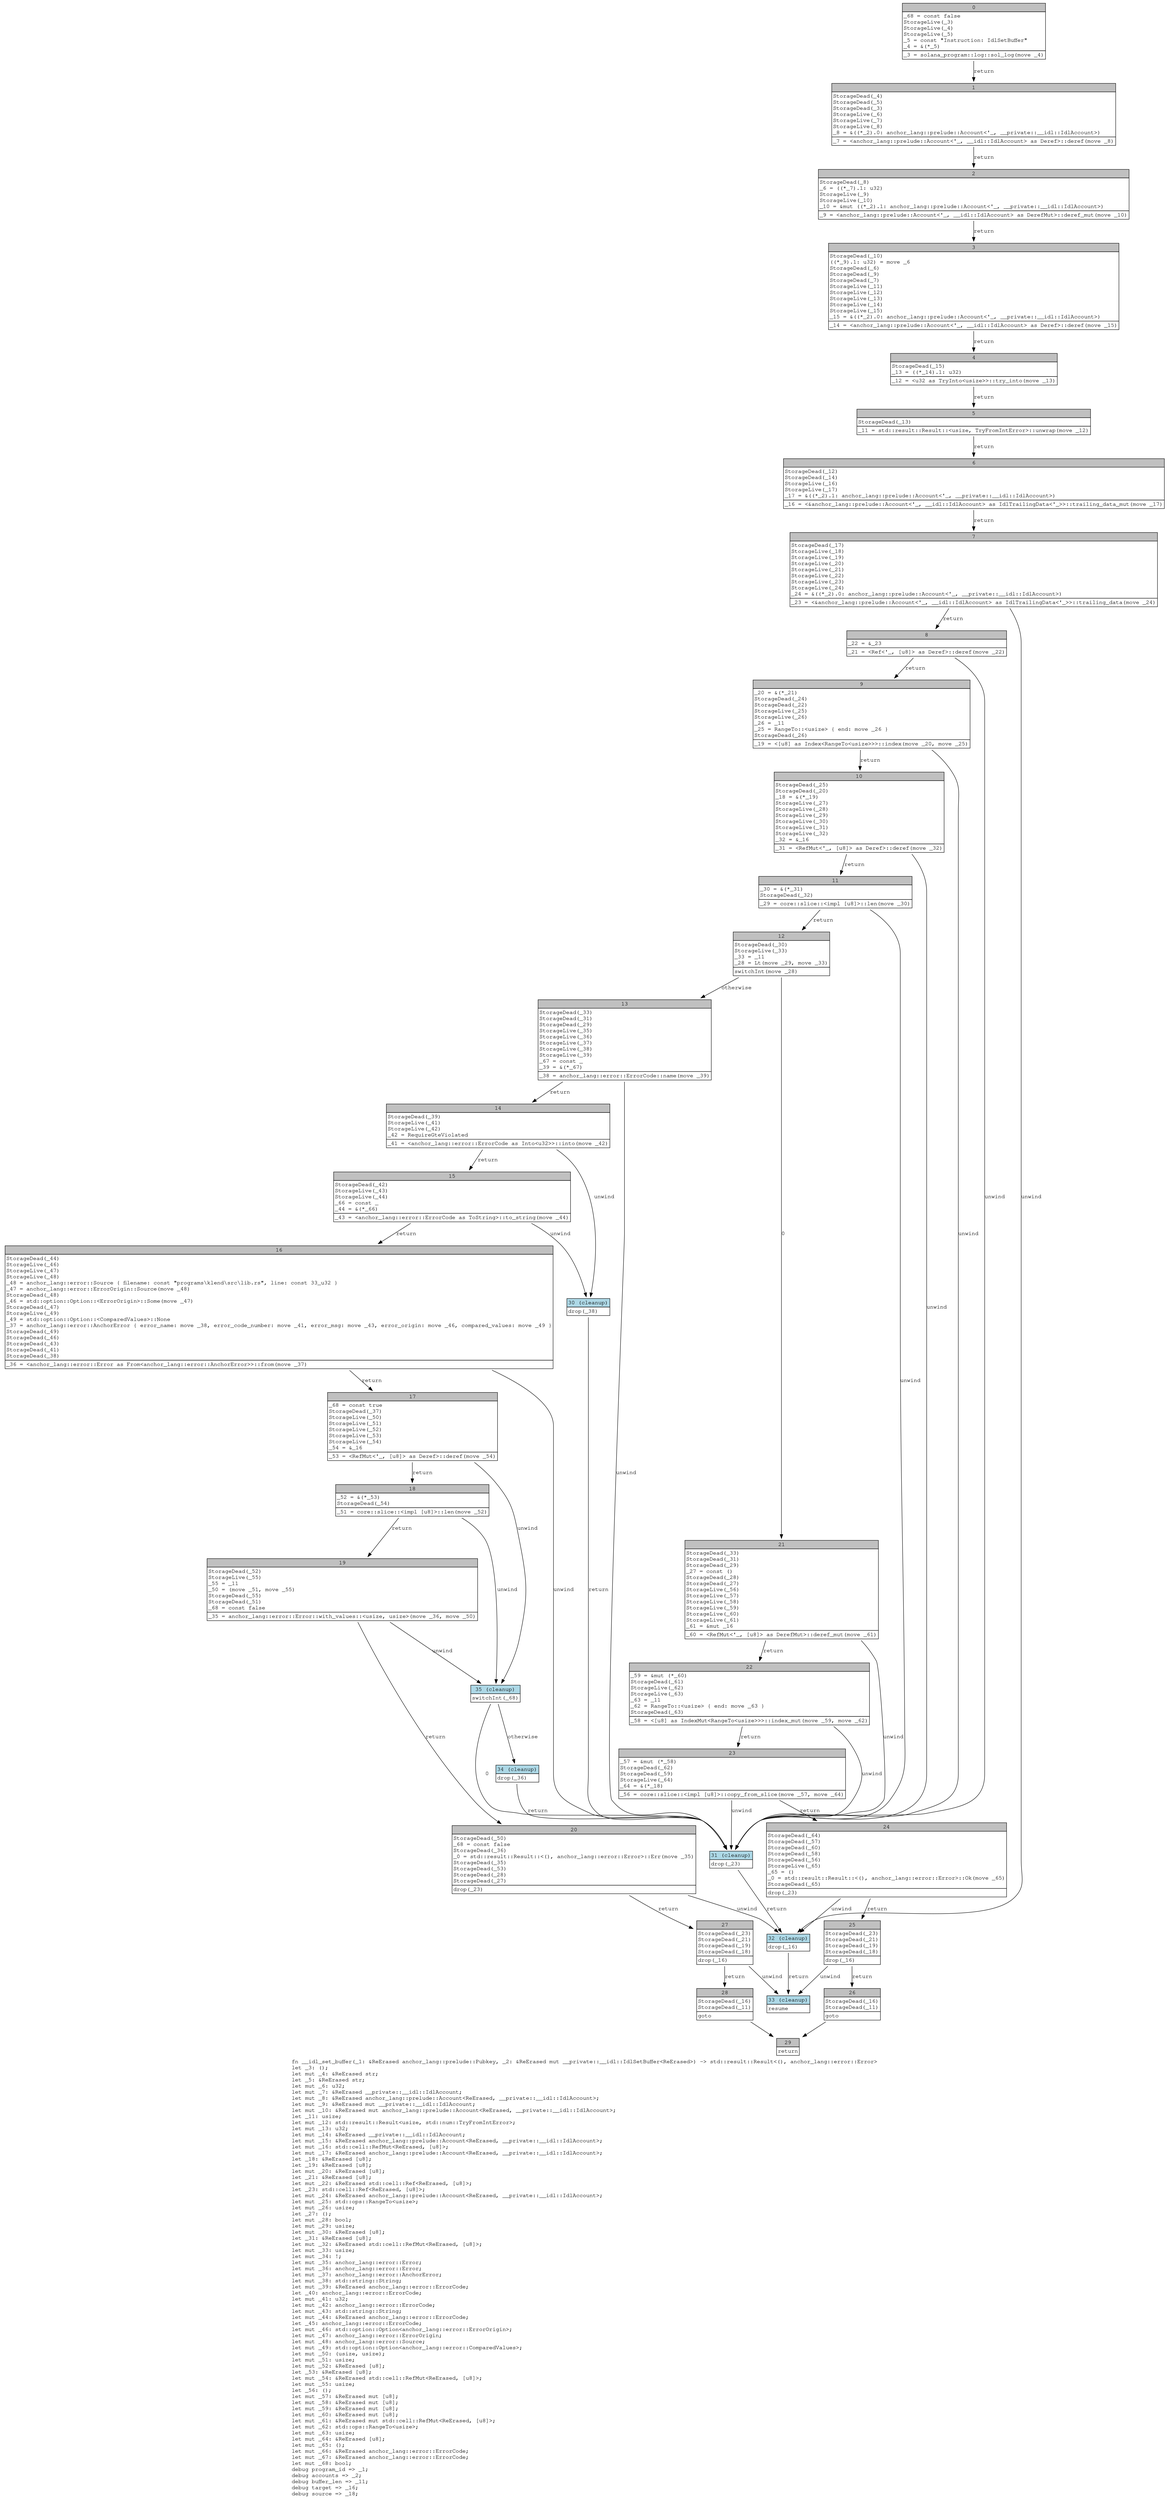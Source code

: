 digraph Mir_0_12493 {
    graph [fontname="Courier, monospace"];
    node [fontname="Courier, monospace"];
    edge [fontname="Courier, monospace"];
    label=<fn __idl_set_buffer(_1: &amp;ReErased anchor_lang::prelude::Pubkey, _2: &amp;ReErased mut __private::__idl::IdlSetBuffer&lt;ReErased&gt;) -&gt; std::result::Result&lt;(), anchor_lang::error::Error&gt;<br align="left"/>let _3: ();<br align="left"/>let mut _4: &amp;ReErased str;<br align="left"/>let _5: &amp;ReErased str;<br align="left"/>let mut _6: u32;<br align="left"/>let mut _7: &amp;ReErased __private::__idl::IdlAccount;<br align="left"/>let mut _8: &amp;ReErased anchor_lang::prelude::Account&lt;ReErased, __private::__idl::IdlAccount&gt;;<br align="left"/>let mut _9: &amp;ReErased mut __private::__idl::IdlAccount;<br align="left"/>let mut _10: &amp;ReErased mut anchor_lang::prelude::Account&lt;ReErased, __private::__idl::IdlAccount&gt;;<br align="left"/>let _11: usize;<br align="left"/>let mut _12: std::result::Result&lt;usize, std::num::TryFromIntError&gt;;<br align="left"/>let mut _13: u32;<br align="left"/>let mut _14: &amp;ReErased __private::__idl::IdlAccount;<br align="left"/>let mut _15: &amp;ReErased anchor_lang::prelude::Account&lt;ReErased, __private::__idl::IdlAccount&gt;;<br align="left"/>let mut _16: std::cell::RefMut&lt;ReErased, [u8]&gt;;<br align="left"/>let mut _17: &amp;ReErased anchor_lang::prelude::Account&lt;ReErased, __private::__idl::IdlAccount&gt;;<br align="left"/>let _18: &amp;ReErased [u8];<br align="left"/>let _19: &amp;ReErased [u8];<br align="left"/>let mut _20: &amp;ReErased [u8];<br align="left"/>let _21: &amp;ReErased [u8];<br align="left"/>let mut _22: &amp;ReErased std::cell::Ref&lt;ReErased, [u8]&gt;;<br align="left"/>let _23: std::cell::Ref&lt;ReErased, [u8]&gt;;<br align="left"/>let mut _24: &amp;ReErased anchor_lang::prelude::Account&lt;ReErased, __private::__idl::IdlAccount&gt;;<br align="left"/>let mut _25: std::ops::RangeTo&lt;usize&gt;;<br align="left"/>let mut _26: usize;<br align="left"/>let _27: ();<br align="left"/>let mut _28: bool;<br align="left"/>let mut _29: usize;<br align="left"/>let mut _30: &amp;ReErased [u8];<br align="left"/>let _31: &amp;ReErased [u8];<br align="left"/>let mut _32: &amp;ReErased std::cell::RefMut&lt;ReErased, [u8]&gt;;<br align="left"/>let mut _33: usize;<br align="left"/>let mut _34: !;<br align="left"/>let mut _35: anchor_lang::error::Error;<br align="left"/>let mut _36: anchor_lang::error::Error;<br align="left"/>let mut _37: anchor_lang::error::AnchorError;<br align="left"/>let mut _38: std::string::String;<br align="left"/>let mut _39: &amp;ReErased anchor_lang::error::ErrorCode;<br align="left"/>let _40: anchor_lang::error::ErrorCode;<br align="left"/>let mut _41: u32;<br align="left"/>let mut _42: anchor_lang::error::ErrorCode;<br align="left"/>let mut _43: std::string::String;<br align="left"/>let mut _44: &amp;ReErased anchor_lang::error::ErrorCode;<br align="left"/>let _45: anchor_lang::error::ErrorCode;<br align="left"/>let mut _46: std::option::Option&lt;anchor_lang::error::ErrorOrigin&gt;;<br align="left"/>let mut _47: anchor_lang::error::ErrorOrigin;<br align="left"/>let mut _48: anchor_lang::error::Source;<br align="left"/>let mut _49: std::option::Option&lt;anchor_lang::error::ComparedValues&gt;;<br align="left"/>let mut _50: (usize, usize);<br align="left"/>let mut _51: usize;<br align="left"/>let mut _52: &amp;ReErased [u8];<br align="left"/>let _53: &amp;ReErased [u8];<br align="left"/>let mut _54: &amp;ReErased std::cell::RefMut&lt;ReErased, [u8]&gt;;<br align="left"/>let mut _55: usize;<br align="left"/>let _56: ();<br align="left"/>let mut _57: &amp;ReErased mut [u8];<br align="left"/>let mut _58: &amp;ReErased mut [u8];<br align="left"/>let mut _59: &amp;ReErased mut [u8];<br align="left"/>let mut _60: &amp;ReErased mut [u8];<br align="left"/>let mut _61: &amp;ReErased mut std::cell::RefMut&lt;ReErased, [u8]&gt;;<br align="left"/>let mut _62: std::ops::RangeTo&lt;usize&gt;;<br align="left"/>let mut _63: usize;<br align="left"/>let mut _64: &amp;ReErased [u8];<br align="left"/>let mut _65: ();<br align="left"/>let mut _66: &amp;ReErased anchor_lang::error::ErrorCode;<br align="left"/>let mut _67: &amp;ReErased anchor_lang::error::ErrorCode;<br align="left"/>let mut _68: bool;<br align="left"/>debug program_id =&gt; _1;<br align="left"/>debug accounts =&gt; _2;<br align="left"/>debug buffer_len =&gt; _11;<br align="left"/>debug target =&gt; _16;<br align="left"/>debug source =&gt; _18;<br align="left"/>>;
    bb0__0_12493 [shape="none", label=<<table border="0" cellborder="1" cellspacing="0"><tr><td bgcolor="gray" align="center" colspan="1">0</td></tr><tr><td align="left" balign="left">_68 = const false<br/>StorageLive(_3)<br/>StorageLive(_4)<br/>StorageLive(_5)<br/>_5 = const &quot;Instruction: IdlSetBuffer&quot;<br/>_4 = &amp;(*_5)<br/></td></tr><tr><td align="left">_3 = solana_program::log::sol_log(move _4)</td></tr></table>>];
    bb1__0_12493 [shape="none", label=<<table border="0" cellborder="1" cellspacing="0"><tr><td bgcolor="gray" align="center" colspan="1">1</td></tr><tr><td align="left" balign="left">StorageDead(_4)<br/>StorageDead(_5)<br/>StorageDead(_3)<br/>StorageLive(_6)<br/>StorageLive(_7)<br/>StorageLive(_8)<br/>_8 = &amp;((*_2).0: anchor_lang::prelude::Account&lt;'_, __private::__idl::IdlAccount&gt;)<br/></td></tr><tr><td align="left">_7 = &lt;anchor_lang::prelude::Account&lt;'_, __idl::IdlAccount&gt; as Deref&gt;::deref(move _8)</td></tr></table>>];
    bb2__0_12493 [shape="none", label=<<table border="0" cellborder="1" cellspacing="0"><tr><td bgcolor="gray" align="center" colspan="1">2</td></tr><tr><td align="left" balign="left">StorageDead(_8)<br/>_6 = ((*_7).1: u32)<br/>StorageLive(_9)<br/>StorageLive(_10)<br/>_10 = &amp;mut ((*_2).1: anchor_lang::prelude::Account&lt;'_, __private::__idl::IdlAccount&gt;)<br/></td></tr><tr><td align="left">_9 = &lt;anchor_lang::prelude::Account&lt;'_, __idl::IdlAccount&gt; as DerefMut&gt;::deref_mut(move _10)</td></tr></table>>];
    bb3__0_12493 [shape="none", label=<<table border="0" cellborder="1" cellspacing="0"><tr><td bgcolor="gray" align="center" colspan="1">3</td></tr><tr><td align="left" balign="left">StorageDead(_10)<br/>((*_9).1: u32) = move _6<br/>StorageDead(_6)<br/>StorageDead(_9)<br/>StorageDead(_7)<br/>StorageLive(_11)<br/>StorageLive(_12)<br/>StorageLive(_13)<br/>StorageLive(_14)<br/>StorageLive(_15)<br/>_15 = &amp;((*_2).0: anchor_lang::prelude::Account&lt;'_, __private::__idl::IdlAccount&gt;)<br/></td></tr><tr><td align="left">_14 = &lt;anchor_lang::prelude::Account&lt;'_, __idl::IdlAccount&gt; as Deref&gt;::deref(move _15)</td></tr></table>>];
    bb4__0_12493 [shape="none", label=<<table border="0" cellborder="1" cellspacing="0"><tr><td bgcolor="gray" align="center" colspan="1">4</td></tr><tr><td align="left" balign="left">StorageDead(_15)<br/>_13 = ((*_14).1: u32)<br/></td></tr><tr><td align="left">_12 = &lt;u32 as TryInto&lt;usize&gt;&gt;::try_into(move _13)</td></tr></table>>];
    bb5__0_12493 [shape="none", label=<<table border="0" cellborder="1" cellspacing="0"><tr><td bgcolor="gray" align="center" colspan="1">5</td></tr><tr><td align="left" balign="left">StorageDead(_13)<br/></td></tr><tr><td align="left">_11 = std::result::Result::&lt;usize, TryFromIntError&gt;::unwrap(move _12)</td></tr></table>>];
    bb6__0_12493 [shape="none", label=<<table border="0" cellborder="1" cellspacing="0"><tr><td bgcolor="gray" align="center" colspan="1">6</td></tr><tr><td align="left" balign="left">StorageDead(_12)<br/>StorageDead(_14)<br/>StorageLive(_16)<br/>StorageLive(_17)<br/>_17 = &amp;((*_2).1: anchor_lang::prelude::Account&lt;'_, __private::__idl::IdlAccount&gt;)<br/></td></tr><tr><td align="left">_16 = &lt;&amp;anchor_lang::prelude::Account&lt;'_, __idl::IdlAccount&gt; as IdlTrailingData&lt;'_&gt;&gt;::trailing_data_mut(move _17)</td></tr></table>>];
    bb7__0_12493 [shape="none", label=<<table border="0" cellborder="1" cellspacing="0"><tr><td bgcolor="gray" align="center" colspan="1">7</td></tr><tr><td align="left" balign="left">StorageDead(_17)<br/>StorageLive(_18)<br/>StorageLive(_19)<br/>StorageLive(_20)<br/>StorageLive(_21)<br/>StorageLive(_22)<br/>StorageLive(_23)<br/>StorageLive(_24)<br/>_24 = &amp;((*_2).0: anchor_lang::prelude::Account&lt;'_, __private::__idl::IdlAccount&gt;)<br/></td></tr><tr><td align="left">_23 = &lt;&amp;anchor_lang::prelude::Account&lt;'_, __idl::IdlAccount&gt; as IdlTrailingData&lt;'_&gt;&gt;::trailing_data(move _24)</td></tr></table>>];
    bb8__0_12493 [shape="none", label=<<table border="0" cellborder="1" cellspacing="0"><tr><td bgcolor="gray" align="center" colspan="1">8</td></tr><tr><td align="left" balign="left">_22 = &amp;_23<br/></td></tr><tr><td align="left">_21 = &lt;Ref&lt;'_, [u8]&gt; as Deref&gt;::deref(move _22)</td></tr></table>>];
    bb9__0_12493 [shape="none", label=<<table border="0" cellborder="1" cellspacing="0"><tr><td bgcolor="gray" align="center" colspan="1">9</td></tr><tr><td align="left" balign="left">_20 = &amp;(*_21)<br/>StorageDead(_24)<br/>StorageDead(_22)<br/>StorageLive(_25)<br/>StorageLive(_26)<br/>_26 = _11<br/>_25 = RangeTo::&lt;usize&gt; { end: move _26 }<br/>StorageDead(_26)<br/></td></tr><tr><td align="left">_19 = &lt;[u8] as Index&lt;RangeTo&lt;usize&gt;&gt;&gt;::index(move _20, move _25)</td></tr></table>>];
    bb10__0_12493 [shape="none", label=<<table border="0" cellborder="1" cellspacing="0"><tr><td bgcolor="gray" align="center" colspan="1">10</td></tr><tr><td align="left" balign="left">StorageDead(_25)<br/>StorageDead(_20)<br/>_18 = &amp;(*_19)<br/>StorageLive(_27)<br/>StorageLive(_28)<br/>StorageLive(_29)<br/>StorageLive(_30)<br/>StorageLive(_31)<br/>StorageLive(_32)<br/>_32 = &amp;_16<br/></td></tr><tr><td align="left">_31 = &lt;RefMut&lt;'_, [u8]&gt; as Deref&gt;::deref(move _32)</td></tr></table>>];
    bb11__0_12493 [shape="none", label=<<table border="0" cellborder="1" cellspacing="0"><tr><td bgcolor="gray" align="center" colspan="1">11</td></tr><tr><td align="left" balign="left">_30 = &amp;(*_31)<br/>StorageDead(_32)<br/></td></tr><tr><td align="left">_29 = core::slice::&lt;impl [u8]&gt;::len(move _30)</td></tr></table>>];
    bb12__0_12493 [shape="none", label=<<table border="0" cellborder="1" cellspacing="0"><tr><td bgcolor="gray" align="center" colspan="1">12</td></tr><tr><td align="left" balign="left">StorageDead(_30)<br/>StorageLive(_33)<br/>_33 = _11<br/>_28 = Lt(move _29, move _33)<br/></td></tr><tr><td align="left">switchInt(move _28)</td></tr></table>>];
    bb13__0_12493 [shape="none", label=<<table border="0" cellborder="1" cellspacing="0"><tr><td bgcolor="gray" align="center" colspan="1">13</td></tr><tr><td align="left" balign="left">StorageDead(_33)<br/>StorageDead(_31)<br/>StorageDead(_29)<br/>StorageLive(_35)<br/>StorageLive(_36)<br/>StorageLive(_37)<br/>StorageLive(_38)<br/>StorageLive(_39)<br/>_67 = const _<br/>_39 = &amp;(*_67)<br/></td></tr><tr><td align="left">_38 = anchor_lang::error::ErrorCode::name(move _39)</td></tr></table>>];
    bb14__0_12493 [shape="none", label=<<table border="0" cellborder="1" cellspacing="0"><tr><td bgcolor="gray" align="center" colspan="1">14</td></tr><tr><td align="left" balign="left">StorageDead(_39)<br/>StorageLive(_41)<br/>StorageLive(_42)<br/>_42 = RequireGteViolated<br/></td></tr><tr><td align="left">_41 = &lt;anchor_lang::error::ErrorCode as Into&lt;u32&gt;&gt;::into(move _42)</td></tr></table>>];
    bb15__0_12493 [shape="none", label=<<table border="0" cellborder="1" cellspacing="0"><tr><td bgcolor="gray" align="center" colspan="1">15</td></tr><tr><td align="left" balign="left">StorageDead(_42)<br/>StorageLive(_43)<br/>StorageLive(_44)<br/>_66 = const _<br/>_44 = &amp;(*_66)<br/></td></tr><tr><td align="left">_43 = &lt;anchor_lang::error::ErrorCode as ToString&gt;::to_string(move _44)</td></tr></table>>];
    bb16__0_12493 [shape="none", label=<<table border="0" cellborder="1" cellspacing="0"><tr><td bgcolor="gray" align="center" colspan="1">16</td></tr><tr><td align="left" balign="left">StorageDead(_44)<br/>StorageLive(_46)<br/>StorageLive(_47)<br/>StorageLive(_48)<br/>_48 = anchor_lang::error::Source { filename: const &quot;programs\\klend\\src\\lib.rs&quot;, line: const 33_u32 }<br/>_47 = anchor_lang::error::ErrorOrigin::Source(move _48)<br/>StorageDead(_48)<br/>_46 = std::option::Option::&lt;ErrorOrigin&gt;::Some(move _47)<br/>StorageDead(_47)<br/>StorageLive(_49)<br/>_49 = std::option::Option::&lt;ComparedValues&gt;::None<br/>_37 = anchor_lang::error::AnchorError { error_name: move _38, error_code_number: move _41, error_msg: move _43, error_origin: move _46, compared_values: move _49 }<br/>StorageDead(_49)<br/>StorageDead(_46)<br/>StorageDead(_43)<br/>StorageDead(_41)<br/>StorageDead(_38)<br/></td></tr><tr><td align="left">_36 = &lt;anchor_lang::error::Error as From&lt;anchor_lang::error::AnchorError&gt;&gt;::from(move _37)</td></tr></table>>];
    bb17__0_12493 [shape="none", label=<<table border="0" cellborder="1" cellspacing="0"><tr><td bgcolor="gray" align="center" colspan="1">17</td></tr><tr><td align="left" balign="left">_68 = const true<br/>StorageDead(_37)<br/>StorageLive(_50)<br/>StorageLive(_51)<br/>StorageLive(_52)<br/>StorageLive(_53)<br/>StorageLive(_54)<br/>_54 = &amp;_16<br/></td></tr><tr><td align="left">_53 = &lt;RefMut&lt;'_, [u8]&gt; as Deref&gt;::deref(move _54)</td></tr></table>>];
    bb18__0_12493 [shape="none", label=<<table border="0" cellborder="1" cellspacing="0"><tr><td bgcolor="gray" align="center" colspan="1">18</td></tr><tr><td align="left" balign="left">_52 = &amp;(*_53)<br/>StorageDead(_54)<br/></td></tr><tr><td align="left">_51 = core::slice::&lt;impl [u8]&gt;::len(move _52)</td></tr></table>>];
    bb19__0_12493 [shape="none", label=<<table border="0" cellborder="1" cellspacing="0"><tr><td bgcolor="gray" align="center" colspan="1">19</td></tr><tr><td align="left" balign="left">StorageDead(_52)<br/>StorageLive(_55)<br/>_55 = _11<br/>_50 = (move _51, move _55)<br/>StorageDead(_55)<br/>StorageDead(_51)<br/>_68 = const false<br/></td></tr><tr><td align="left">_35 = anchor_lang::error::Error::with_values::&lt;usize, usize&gt;(move _36, move _50)</td></tr></table>>];
    bb20__0_12493 [shape="none", label=<<table border="0" cellborder="1" cellspacing="0"><tr><td bgcolor="gray" align="center" colspan="1">20</td></tr><tr><td align="left" balign="left">StorageDead(_50)<br/>_68 = const false<br/>StorageDead(_36)<br/>_0 = std::result::Result::&lt;(), anchor_lang::error::Error&gt;::Err(move _35)<br/>StorageDead(_35)<br/>StorageDead(_53)<br/>StorageDead(_28)<br/>StorageDead(_27)<br/></td></tr><tr><td align="left">drop(_23)</td></tr></table>>];
    bb21__0_12493 [shape="none", label=<<table border="0" cellborder="1" cellspacing="0"><tr><td bgcolor="gray" align="center" colspan="1">21</td></tr><tr><td align="left" balign="left">StorageDead(_33)<br/>StorageDead(_31)<br/>StorageDead(_29)<br/>_27 = const ()<br/>StorageDead(_28)<br/>StorageDead(_27)<br/>StorageLive(_56)<br/>StorageLive(_57)<br/>StorageLive(_58)<br/>StorageLive(_59)<br/>StorageLive(_60)<br/>StorageLive(_61)<br/>_61 = &amp;mut _16<br/></td></tr><tr><td align="left">_60 = &lt;RefMut&lt;'_, [u8]&gt; as DerefMut&gt;::deref_mut(move _61)</td></tr></table>>];
    bb22__0_12493 [shape="none", label=<<table border="0" cellborder="1" cellspacing="0"><tr><td bgcolor="gray" align="center" colspan="1">22</td></tr><tr><td align="left" balign="left">_59 = &amp;mut (*_60)<br/>StorageDead(_61)<br/>StorageLive(_62)<br/>StorageLive(_63)<br/>_63 = _11<br/>_62 = RangeTo::&lt;usize&gt; { end: move _63 }<br/>StorageDead(_63)<br/></td></tr><tr><td align="left">_58 = &lt;[u8] as IndexMut&lt;RangeTo&lt;usize&gt;&gt;&gt;::index_mut(move _59, move _62)</td></tr></table>>];
    bb23__0_12493 [shape="none", label=<<table border="0" cellborder="1" cellspacing="0"><tr><td bgcolor="gray" align="center" colspan="1">23</td></tr><tr><td align="left" balign="left">_57 = &amp;mut (*_58)<br/>StorageDead(_62)<br/>StorageDead(_59)<br/>StorageLive(_64)<br/>_64 = &amp;(*_18)<br/></td></tr><tr><td align="left">_56 = core::slice::&lt;impl [u8]&gt;::copy_from_slice(move _57, move _64)</td></tr></table>>];
    bb24__0_12493 [shape="none", label=<<table border="0" cellborder="1" cellspacing="0"><tr><td bgcolor="gray" align="center" colspan="1">24</td></tr><tr><td align="left" balign="left">StorageDead(_64)<br/>StorageDead(_57)<br/>StorageDead(_60)<br/>StorageDead(_58)<br/>StorageDead(_56)<br/>StorageLive(_65)<br/>_65 = ()<br/>_0 = std::result::Result::&lt;(), anchor_lang::error::Error&gt;::Ok(move _65)<br/>StorageDead(_65)<br/></td></tr><tr><td align="left">drop(_23)</td></tr></table>>];
    bb25__0_12493 [shape="none", label=<<table border="0" cellborder="1" cellspacing="0"><tr><td bgcolor="gray" align="center" colspan="1">25</td></tr><tr><td align="left" balign="left">StorageDead(_23)<br/>StorageDead(_21)<br/>StorageDead(_19)<br/>StorageDead(_18)<br/></td></tr><tr><td align="left">drop(_16)</td></tr></table>>];
    bb26__0_12493 [shape="none", label=<<table border="0" cellborder="1" cellspacing="0"><tr><td bgcolor="gray" align="center" colspan="1">26</td></tr><tr><td align="left" balign="left">StorageDead(_16)<br/>StorageDead(_11)<br/></td></tr><tr><td align="left">goto</td></tr></table>>];
    bb27__0_12493 [shape="none", label=<<table border="0" cellborder="1" cellspacing="0"><tr><td bgcolor="gray" align="center" colspan="1">27</td></tr><tr><td align="left" balign="left">StorageDead(_23)<br/>StorageDead(_21)<br/>StorageDead(_19)<br/>StorageDead(_18)<br/></td></tr><tr><td align="left">drop(_16)</td></tr></table>>];
    bb28__0_12493 [shape="none", label=<<table border="0" cellborder="1" cellspacing="0"><tr><td bgcolor="gray" align="center" colspan="1">28</td></tr><tr><td align="left" balign="left">StorageDead(_16)<br/>StorageDead(_11)<br/></td></tr><tr><td align="left">goto</td></tr></table>>];
    bb29__0_12493 [shape="none", label=<<table border="0" cellborder="1" cellspacing="0"><tr><td bgcolor="gray" align="center" colspan="1">29</td></tr><tr><td align="left">return</td></tr></table>>];
    bb30__0_12493 [shape="none", label=<<table border="0" cellborder="1" cellspacing="0"><tr><td bgcolor="lightblue" align="center" colspan="1">30 (cleanup)</td></tr><tr><td align="left">drop(_38)</td></tr></table>>];
    bb31__0_12493 [shape="none", label=<<table border="0" cellborder="1" cellspacing="0"><tr><td bgcolor="lightblue" align="center" colspan="1">31 (cleanup)</td></tr><tr><td align="left">drop(_23)</td></tr></table>>];
    bb32__0_12493 [shape="none", label=<<table border="0" cellborder="1" cellspacing="0"><tr><td bgcolor="lightblue" align="center" colspan="1">32 (cleanup)</td></tr><tr><td align="left">drop(_16)</td></tr></table>>];
    bb33__0_12493 [shape="none", label=<<table border="0" cellborder="1" cellspacing="0"><tr><td bgcolor="lightblue" align="center" colspan="1">33 (cleanup)</td></tr><tr><td align="left">resume</td></tr></table>>];
    bb34__0_12493 [shape="none", label=<<table border="0" cellborder="1" cellspacing="0"><tr><td bgcolor="lightblue" align="center" colspan="1">34 (cleanup)</td></tr><tr><td align="left">drop(_36)</td></tr></table>>];
    bb35__0_12493 [shape="none", label=<<table border="0" cellborder="1" cellspacing="0"><tr><td bgcolor="lightblue" align="center" colspan="1">35 (cleanup)</td></tr><tr><td align="left">switchInt(_68)</td></tr></table>>];
    bb0__0_12493 -> bb1__0_12493 [label="return"];
    bb1__0_12493 -> bb2__0_12493 [label="return"];
    bb2__0_12493 -> bb3__0_12493 [label="return"];
    bb3__0_12493 -> bb4__0_12493 [label="return"];
    bb4__0_12493 -> bb5__0_12493 [label="return"];
    bb5__0_12493 -> bb6__0_12493 [label="return"];
    bb6__0_12493 -> bb7__0_12493 [label="return"];
    bb7__0_12493 -> bb8__0_12493 [label="return"];
    bb7__0_12493 -> bb32__0_12493 [label="unwind"];
    bb8__0_12493 -> bb9__0_12493 [label="return"];
    bb8__0_12493 -> bb31__0_12493 [label="unwind"];
    bb9__0_12493 -> bb10__0_12493 [label="return"];
    bb9__0_12493 -> bb31__0_12493 [label="unwind"];
    bb10__0_12493 -> bb11__0_12493 [label="return"];
    bb10__0_12493 -> bb31__0_12493 [label="unwind"];
    bb11__0_12493 -> bb12__0_12493 [label="return"];
    bb11__0_12493 -> bb31__0_12493 [label="unwind"];
    bb12__0_12493 -> bb21__0_12493 [label="0"];
    bb12__0_12493 -> bb13__0_12493 [label="otherwise"];
    bb13__0_12493 -> bb14__0_12493 [label="return"];
    bb13__0_12493 -> bb31__0_12493 [label="unwind"];
    bb14__0_12493 -> bb15__0_12493 [label="return"];
    bb14__0_12493 -> bb30__0_12493 [label="unwind"];
    bb15__0_12493 -> bb16__0_12493 [label="return"];
    bb15__0_12493 -> bb30__0_12493 [label="unwind"];
    bb16__0_12493 -> bb17__0_12493 [label="return"];
    bb16__0_12493 -> bb31__0_12493 [label="unwind"];
    bb17__0_12493 -> bb18__0_12493 [label="return"];
    bb17__0_12493 -> bb35__0_12493 [label="unwind"];
    bb18__0_12493 -> bb19__0_12493 [label="return"];
    bb18__0_12493 -> bb35__0_12493 [label="unwind"];
    bb19__0_12493 -> bb20__0_12493 [label="return"];
    bb19__0_12493 -> bb35__0_12493 [label="unwind"];
    bb20__0_12493 -> bb27__0_12493 [label="return"];
    bb20__0_12493 -> bb32__0_12493 [label="unwind"];
    bb21__0_12493 -> bb22__0_12493 [label="return"];
    bb21__0_12493 -> bb31__0_12493 [label="unwind"];
    bb22__0_12493 -> bb23__0_12493 [label="return"];
    bb22__0_12493 -> bb31__0_12493 [label="unwind"];
    bb23__0_12493 -> bb24__0_12493 [label="return"];
    bb23__0_12493 -> bb31__0_12493 [label="unwind"];
    bb24__0_12493 -> bb25__0_12493 [label="return"];
    bb24__0_12493 -> bb32__0_12493 [label="unwind"];
    bb25__0_12493 -> bb26__0_12493 [label="return"];
    bb25__0_12493 -> bb33__0_12493 [label="unwind"];
    bb26__0_12493 -> bb29__0_12493 [label=""];
    bb27__0_12493 -> bb28__0_12493 [label="return"];
    bb27__0_12493 -> bb33__0_12493 [label="unwind"];
    bb28__0_12493 -> bb29__0_12493 [label=""];
    bb30__0_12493 -> bb31__0_12493 [label="return"];
    bb31__0_12493 -> bb32__0_12493 [label="return"];
    bb32__0_12493 -> bb33__0_12493 [label="return"];
    bb34__0_12493 -> bb31__0_12493 [label="return"];
    bb35__0_12493 -> bb31__0_12493 [label="0"];
    bb35__0_12493 -> bb34__0_12493 [label="otherwise"];
}
